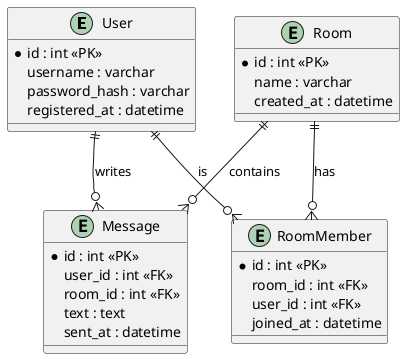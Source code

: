 @startuml
entity "User" as user {
  * id : int <<PK>>
  username : varchar
  password_hash : varchar
  registered_at : datetime
}
entity "Room" as room {
  * id : int <<PK>>
  name : varchar
  created_at : datetime
}
entity "Message" as message {
  * id : int <<PK>>
  user_id : int <<FK>>
  room_id : int <<FK>>
  text : text
  sent_at : datetime
}
entity "RoomMember" as member {
  * id : int <<PK>>
  room_id : int <<FK>>
  user_id : int <<FK>>
  joined_at : datetime
}
user ||--o{ message : writes
room ||--o{ message : contains
user ||--o{ member : is
room ||--o{ member : has
@enduml

